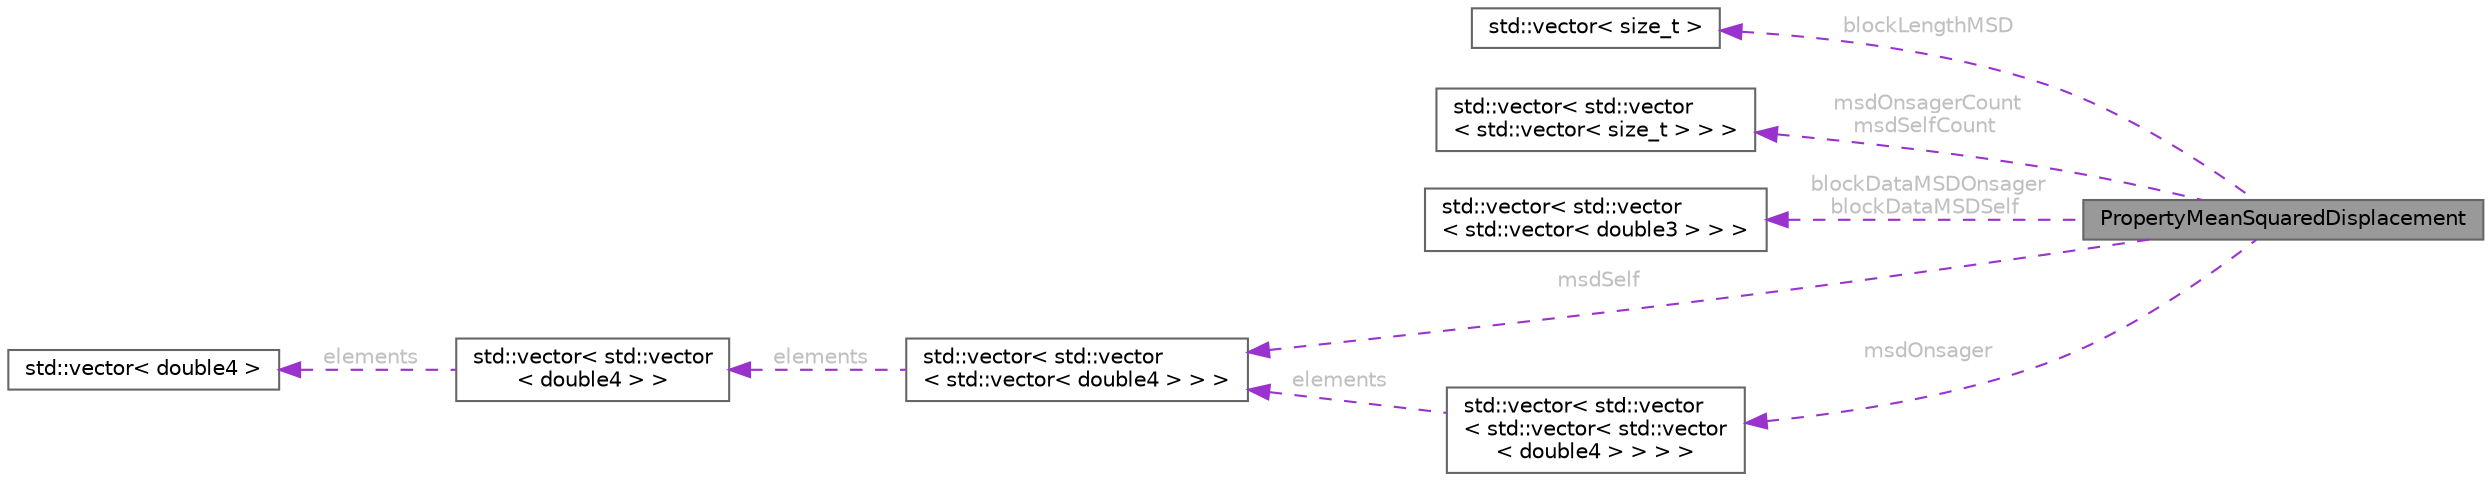 digraph "PropertyMeanSquaredDisplacement"
{
 // LATEX_PDF_SIZE
  bgcolor="transparent";
  edge [fontname=Helvetica,fontsize=10,labelfontname=Helvetica,labelfontsize=10];
  node [fontname=Helvetica,fontsize=10,shape=box,height=0.2,width=0.4];
  rankdir="LR";
  Node1 [id="Node000001",label="PropertyMeanSquaredDisplacement",height=0.2,width=0.4,color="gray40", fillcolor="grey60", style="filled", fontcolor="black",tooltip=" "];
  Node2 -> Node1 [id="edge1_Node000001_Node000002",dir="back",color="darkorchid3",style="dashed",tooltip=" ",label=" blockLengthMSD",fontcolor="grey" ];
  Node2 [id="Node000002",label="std::vector\< size_t \>",height=0.2,width=0.4,color="gray40", fillcolor="white", style="filled",tooltip=" "];
  Node3 -> Node1 [id="edge2_Node000001_Node000003",dir="back",color="darkorchid3",style="dashed",tooltip=" ",label=" msdOnsagerCount\nmsdSelfCount",fontcolor="grey" ];
  Node3 [id="Node000003",label="std::vector\< std::vector\l\< std::vector\< size_t \> \> \>",height=0.2,width=0.4,color="gray40", fillcolor="white", style="filled",tooltip=" "];
  Node4 -> Node1 [id="edge3_Node000001_Node000004",dir="back",color="darkorchid3",style="dashed",tooltip=" ",label=" blockDataMSDOnsager\nblockDataMSDSelf",fontcolor="grey" ];
  Node4 [id="Node000004",label="std::vector\< std::vector\l\< std::vector\< double3 \> \> \>",height=0.2,width=0.4,color="gray40", fillcolor="white", style="filled",tooltip=" "];
  Node5 -> Node1 [id="edge4_Node000001_Node000005",dir="back",color="darkorchid3",style="dashed",tooltip=" ",label=" msdSelf",fontcolor="grey" ];
  Node5 [id="Node000005",label="std::vector\< std::vector\l\< std::vector\< double4 \> \> \>",height=0.2,width=0.4,color="gray40", fillcolor="white", style="filled",tooltip=" "];
  Node6 -> Node5 [id="edge5_Node000005_Node000006",dir="back",color="darkorchid3",style="dashed",tooltip=" ",label=" elements",fontcolor="grey" ];
  Node6 [id="Node000006",label="std::vector\< std::vector\l\< double4 \> \>",height=0.2,width=0.4,color="gray40", fillcolor="white", style="filled",tooltip=" "];
  Node7 -> Node6 [id="edge6_Node000006_Node000007",dir="back",color="darkorchid3",style="dashed",tooltip=" ",label=" elements",fontcolor="grey" ];
  Node7 [id="Node000007",label="std::vector\< double4 \>",height=0.2,width=0.4,color="gray40", fillcolor="white", style="filled",tooltip=" "];
  Node8 -> Node1 [id="edge7_Node000001_Node000008",dir="back",color="darkorchid3",style="dashed",tooltip=" ",label=" msdOnsager",fontcolor="grey" ];
  Node8 [id="Node000008",label="std::vector\< std::vector\l\< std::vector\< std::vector\l\< double4 \> \> \> \>",height=0.2,width=0.4,color="gray40", fillcolor="white", style="filled",tooltip=" "];
  Node5 -> Node8 [id="edge8_Node000008_Node000005",dir="back",color="darkorchid3",style="dashed",tooltip=" ",label=" elements",fontcolor="grey" ];
}
